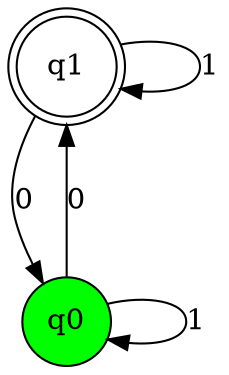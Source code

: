 digraph {
	graph [bb="0,0,91.012,163.02",
		nodesep=0.5,
		overlap=false,
		ranksep=0.8,
		splines=true
	];
	node [label="\N"];
	q1	[height=0.67031,
		pos="24.131,138.89",
		shape=doublecircle,
		width=0.67031];
	q1 -> q1	[label=1,
		lp="87.637,138.89",
		pos="e,46.646,129.07 46.646,148.72 65.099,152.78 84.262,149.5 84.262,138.89 84.262,130.44 72.093,126.64 57.812,127.5"];
	q0	[fillcolor=green,
		height=0.5592,
		pos="24.131,20.131",
		shape=circle,
		style=filled,
		width=0.5592];
	q1 -> q0	[label=0,
		lp="11.756,77.512",
		pos="e,16.759,39.08 14.837,116.4 10.107,102.95 5.8401,85.198 8.3811,69.262 9.4022,62.859 11.142,56.15 13.102,49.844"];
	q0 -> q1	[label=0,
		lp="27.506,77.512",
		pos="e,24.131,114.26 24.131,40.473 24.131,57.401 24.131,82.412 24.131,102.85"];
	q0 -> q0	[label=1,
		lp="83.637,20.131",
		pos="e,42.819,11.506 42.819,28.757 60.72,33.373 80.262,30.498 80.262,20.131 80.262,11.951 68.095,8.4356 54.167,9.5844"];
}
